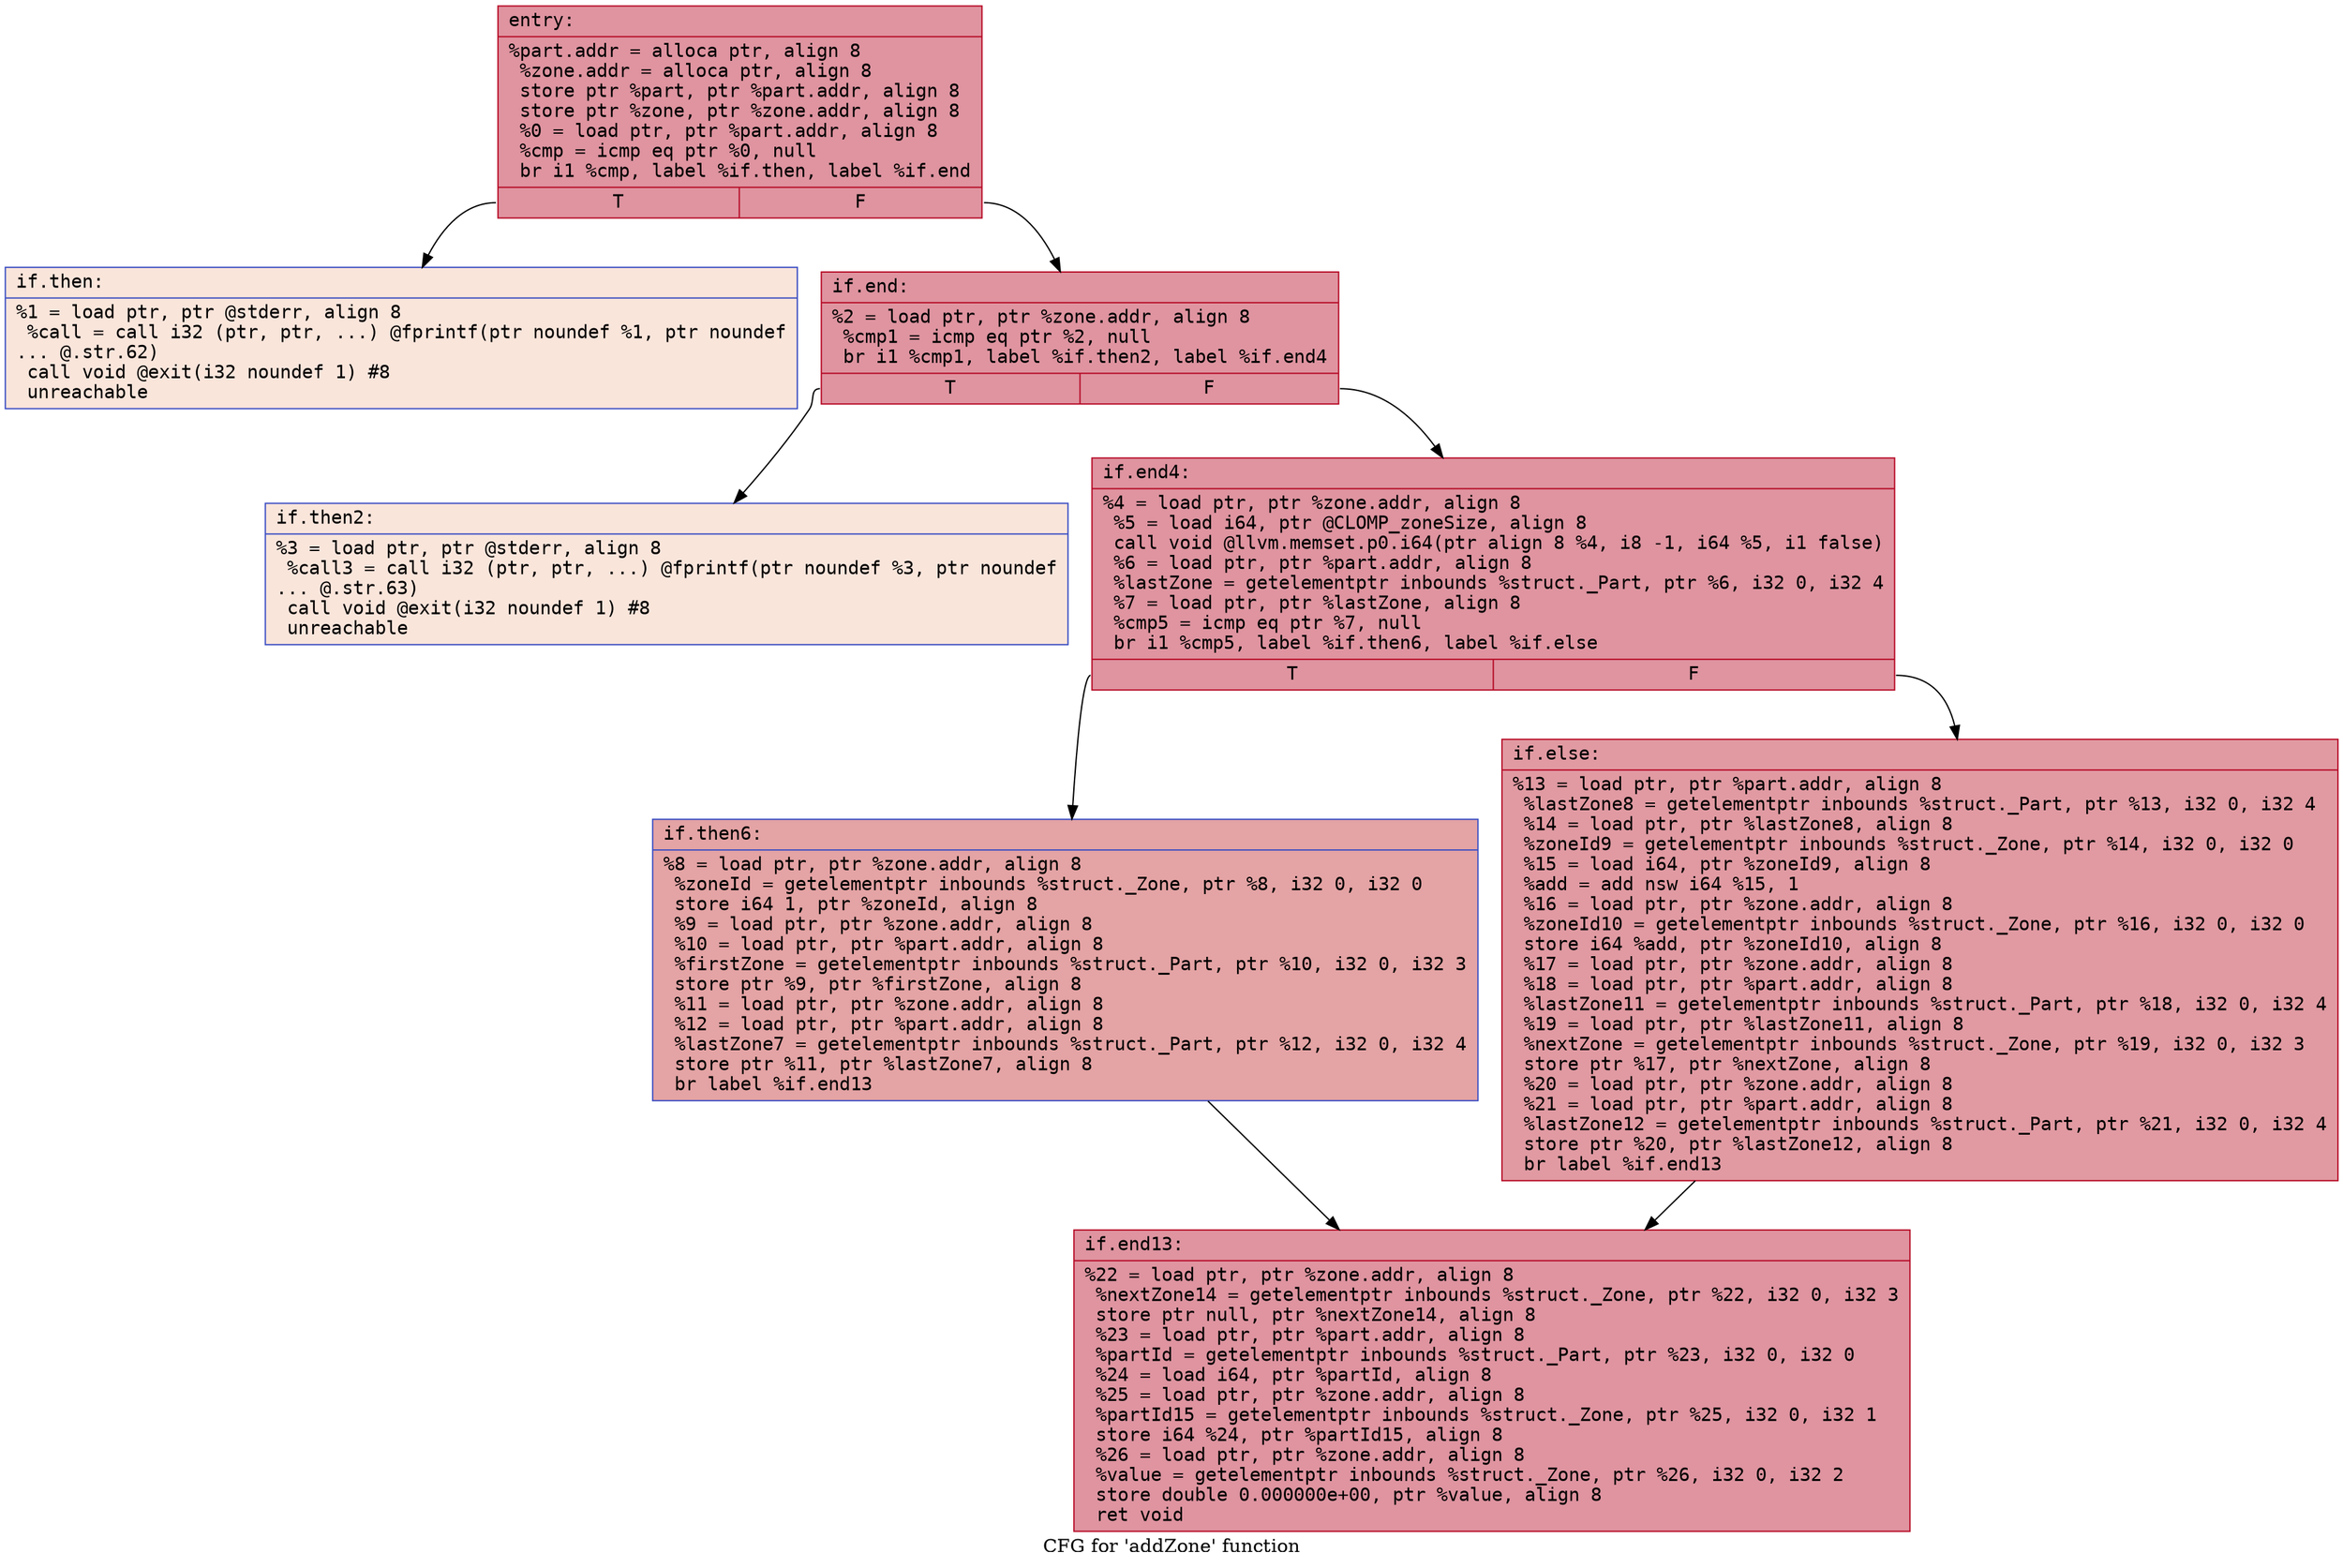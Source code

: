 digraph "CFG for 'addZone' function" {
	label="CFG for 'addZone' function";

	Node0x5567ef5d9020 [shape=record,color="#b70d28ff", style=filled, fillcolor="#b70d2870" fontname="Courier",label="{entry:\l|  %part.addr = alloca ptr, align 8\l  %zone.addr = alloca ptr, align 8\l  store ptr %part, ptr %part.addr, align 8\l  store ptr %zone, ptr %zone.addr, align 8\l  %0 = load ptr, ptr %part.addr, align 8\l  %cmp = icmp eq ptr %0, null\l  br i1 %cmp, label %if.then, label %if.end\l|{<s0>T|<s1>F}}"];
	Node0x5567ef5d9020:s0 -> Node0x5567ef5d93c0[tooltip="entry -> if.then\nProbability 0.00%" ];
	Node0x5567ef5d9020:s1 -> Node0x5567ef5d9430[tooltip="entry -> if.end\nProbability 100.00%" ];
	Node0x5567ef5d93c0 [shape=record,color="#3d50c3ff", style=filled, fillcolor="#f4c5ad70" fontname="Courier",label="{if.then:\l|  %1 = load ptr, ptr @stderr, align 8\l  %call = call i32 (ptr, ptr, ...) @fprintf(ptr noundef %1, ptr noundef\l... @.str.62)\l  call void @exit(i32 noundef 1) #8\l  unreachable\l}"];
	Node0x5567ef5d9430 [shape=record,color="#b70d28ff", style=filled, fillcolor="#b70d2870" fontname="Courier",label="{if.end:\l|  %2 = load ptr, ptr %zone.addr, align 8\l  %cmp1 = icmp eq ptr %2, null\l  br i1 %cmp1, label %if.then2, label %if.end4\l|{<s0>T|<s1>F}}"];
	Node0x5567ef5d9430:s0 -> Node0x5567ef589930[tooltip="if.end -> if.then2\nProbability 0.00%" ];
	Node0x5567ef5d9430:s1 -> Node0x5567ef5899b0[tooltip="if.end -> if.end4\nProbability 100.00%" ];
	Node0x5567ef589930 [shape=record,color="#3d50c3ff", style=filled, fillcolor="#f4c5ad70" fontname="Courier",label="{if.then2:\l|  %3 = load ptr, ptr @stderr, align 8\l  %call3 = call i32 (ptr, ptr, ...) @fprintf(ptr noundef %3, ptr noundef\l... @.str.63)\l  call void @exit(i32 noundef 1) #8\l  unreachable\l}"];
	Node0x5567ef5899b0 [shape=record,color="#b70d28ff", style=filled, fillcolor="#b70d2870" fontname="Courier",label="{if.end4:\l|  %4 = load ptr, ptr %zone.addr, align 8\l  %5 = load i64, ptr @CLOMP_zoneSize, align 8\l  call void @llvm.memset.p0.i64(ptr align 8 %4, i8 -1, i64 %5, i1 false)\l  %6 = load ptr, ptr %part.addr, align 8\l  %lastZone = getelementptr inbounds %struct._Part, ptr %6, i32 0, i32 4\l  %7 = load ptr, ptr %lastZone, align 8\l  %cmp5 = icmp eq ptr %7, null\l  br i1 %cmp5, label %if.then6, label %if.else\l|{<s0>T|<s1>F}}"];
	Node0x5567ef5899b0:s0 -> Node0x5567ef58a540[tooltip="if.end4 -> if.then6\nProbability 37.50%" ];
	Node0x5567ef5899b0:s1 -> Node0x5567ef58a590[tooltip="if.end4 -> if.else\nProbability 62.50%" ];
	Node0x5567ef58a540 [shape=record,color="#3d50c3ff", style=filled, fillcolor="#c32e3170" fontname="Courier",label="{if.then6:\l|  %8 = load ptr, ptr %zone.addr, align 8\l  %zoneId = getelementptr inbounds %struct._Zone, ptr %8, i32 0, i32 0\l  store i64 1, ptr %zoneId, align 8\l  %9 = load ptr, ptr %zone.addr, align 8\l  %10 = load ptr, ptr %part.addr, align 8\l  %firstZone = getelementptr inbounds %struct._Part, ptr %10, i32 0, i32 3\l  store ptr %9, ptr %firstZone, align 8\l  %11 = load ptr, ptr %zone.addr, align 8\l  %12 = load ptr, ptr %part.addr, align 8\l  %lastZone7 = getelementptr inbounds %struct._Part, ptr %12, i32 0, i32 4\l  store ptr %11, ptr %lastZone7, align 8\l  br label %if.end13\l}"];
	Node0x5567ef58a540 -> Node0x5567ef58adb0[tooltip="if.then6 -> if.end13\nProbability 100.00%" ];
	Node0x5567ef58a590 [shape=record,color="#b70d28ff", style=filled, fillcolor="#bb1b2c70" fontname="Courier",label="{if.else:\l|  %13 = load ptr, ptr %part.addr, align 8\l  %lastZone8 = getelementptr inbounds %struct._Part, ptr %13, i32 0, i32 4\l  %14 = load ptr, ptr %lastZone8, align 8\l  %zoneId9 = getelementptr inbounds %struct._Zone, ptr %14, i32 0, i32 0\l  %15 = load i64, ptr %zoneId9, align 8\l  %add = add nsw i64 %15, 1\l  %16 = load ptr, ptr %zone.addr, align 8\l  %zoneId10 = getelementptr inbounds %struct._Zone, ptr %16, i32 0, i32 0\l  store i64 %add, ptr %zoneId10, align 8\l  %17 = load ptr, ptr %zone.addr, align 8\l  %18 = load ptr, ptr %part.addr, align 8\l  %lastZone11 = getelementptr inbounds %struct._Part, ptr %18, i32 0, i32 4\l  %19 = load ptr, ptr %lastZone11, align 8\l  %nextZone = getelementptr inbounds %struct._Zone, ptr %19, i32 0, i32 3\l  store ptr %17, ptr %nextZone, align 8\l  %20 = load ptr, ptr %zone.addr, align 8\l  %21 = load ptr, ptr %part.addr, align 8\l  %lastZone12 = getelementptr inbounds %struct._Part, ptr %21, i32 0, i32 4\l  store ptr %20, ptr %lastZone12, align 8\l  br label %if.end13\l}"];
	Node0x5567ef58a590 -> Node0x5567ef58adb0[tooltip="if.else -> if.end13\nProbability 100.00%" ];
	Node0x5567ef58adb0 [shape=record,color="#b70d28ff", style=filled, fillcolor="#b70d2870" fontname="Courier",label="{if.end13:\l|  %22 = load ptr, ptr %zone.addr, align 8\l  %nextZone14 = getelementptr inbounds %struct._Zone, ptr %22, i32 0, i32 3\l  store ptr null, ptr %nextZone14, align 8\l  %23 = load ptr, ptr %part.addr, align 8\l  %partId = getelementptr inbounds %struct._Part, ptr %23, i32 0, i32 0\l  %24 = load i64, ptr %partId, align 8\l  %25 = load ptr, ptr %zone.addr, align 8\l  %partId15 = getelementptr inbounds %struct._Zone, ptr %25, i32 0, i32 1\l  store i64 %24, ptr %partId15, align 8\l  %26 = load ptr, ptr %zone.addr, align 8\l  %value = getelementptr inbounds %struct._Zone, ptr %26, i32 0, i32 2\l  store double 0.000000e+00, ptr %value, align 8\l  ret void\l}"];
}
